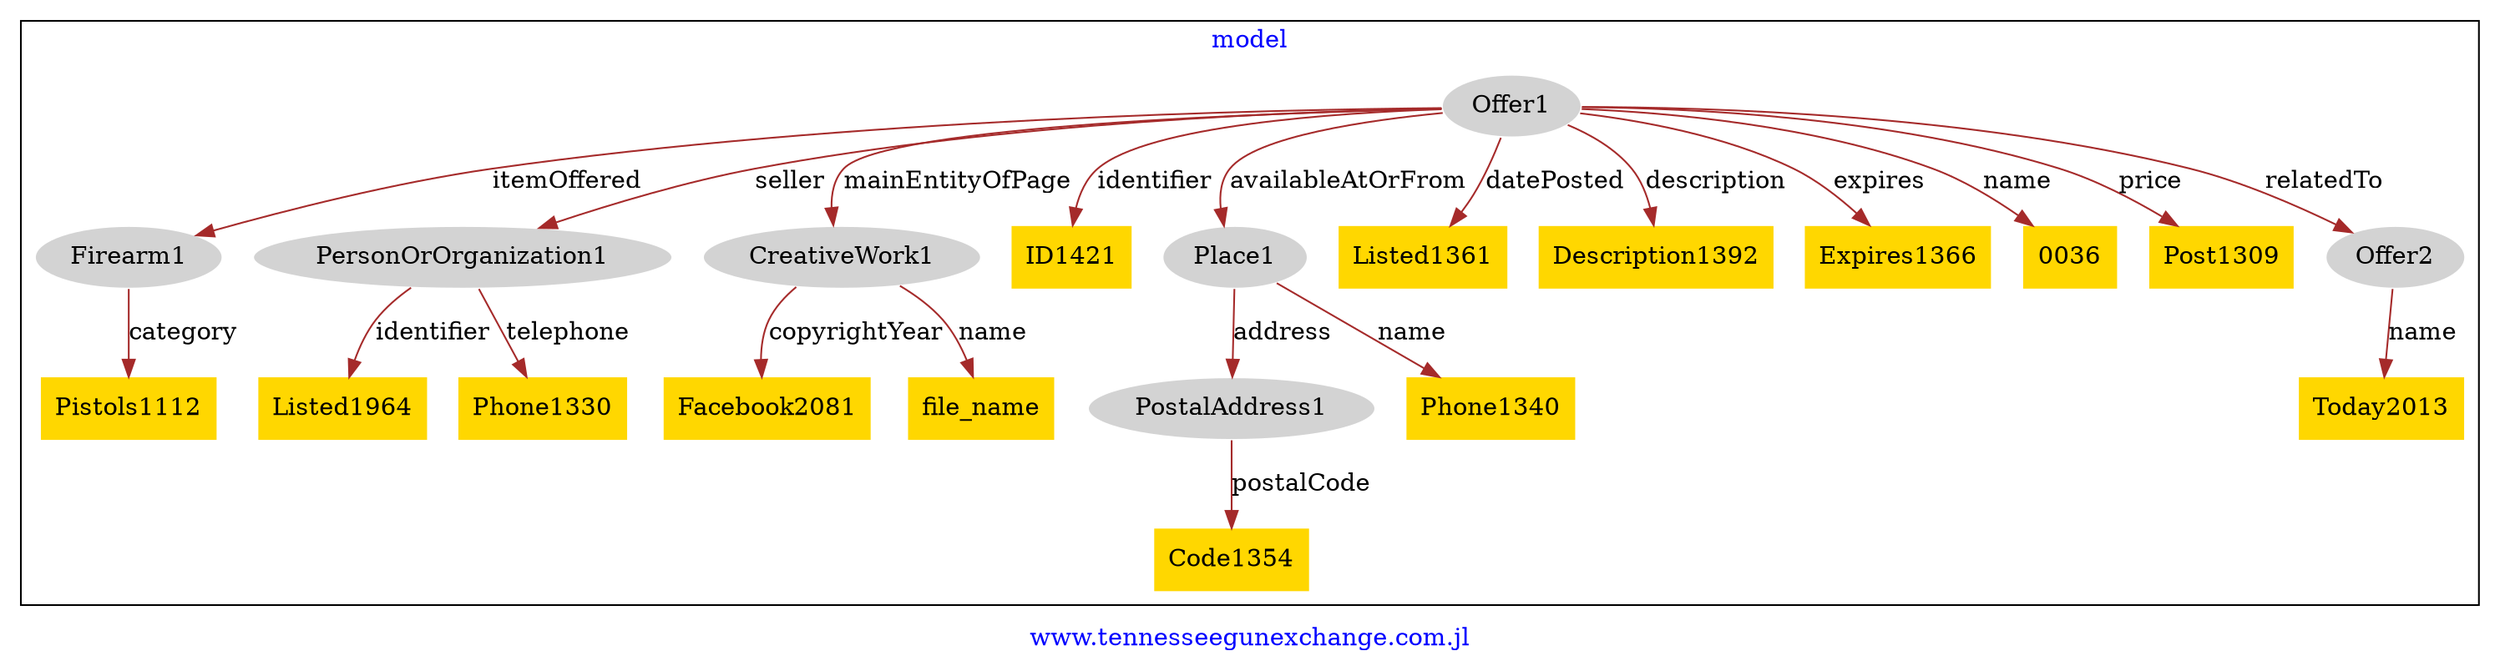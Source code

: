 digraph n0 {
fontcolor="blue"
remincross="true"
label="www.tennesseegunexchange.com.jl"
subgraph cluster {
label="model"
n2[style="filled",color="white",fillcolor="lightgray",label="Firearm1"];
n3[shape="plaintext",style="filled",fillcolor="gold",label="Pistols1112"];
n4[style="filled",color="white",fillcolor="lightgray",label="PersonOrOrganization1"];
n5[shape="plaintext",style="filled",fillcolor="gold",label="Listed1964"];
n6[shape="plaintext",style="filled",fillcolor="gold",label="Phone1330"];
n7[style="filled",color="white",fillcolor="lightgray",label="CreativeWork1"];
n8[shape="plaintext",style="filled",fillcolor="gold",label="Facebook2081"];
n9[shape="plaintext",style="filled",fillcolor="gold",label="file_name"];
n10[style="filled",color="white",fillcolor="lightgray",label="Offer1"];
n11[shape="plaintext",style="filled",fillcolor="gold",label="ID1421"];
n12[style="filled",color="white",fillcolor="lightgray",label="Place1"];
n13[shape="plaintext",style="filled",fillcolor="gold",label="Listed1361"];
n14[shape="plaintext",style="filled",fillcolor="gold",label="Description1392"];
n15[shape="plaintext",style="filled",fillcolor="gold",label="Expires1366"];
n16[shape="plaintext",style="filled",fillcolor="gold",label="0036"];
n17[shape="plaintext",style="filled",fillcolor="gold",label="Post1309"];
n18[style="filled",color="white",fillcolor="lightgray",label="Offer2"];
n19[shape="plaintext",style="filled",fillcolor="gold",label="Today2013"];
n20[style="filled",color="white",fillcolor="lightgray",label="PostalAddress1"];
n21[shape="plaintext",style="filled",fillcolor="gold",label="Phone1340"];
n22[shape="plaintext",style="filled",fillcolor="gold",label="Code1354"];
}
n2 -> n3[color="brown",fontcolor="black",label="category"]
n4 -> n5[color="brown",fontcolor="black",label="identifier"]
n4 -> n6[color="brown",fontcolor="black",label="telephone"]
n7 -> n8[color="brown",fontcolor="black",label="copyrightYear"]
n7 -> n9[color="brown",fontcolor="black",label="name"]
n10 -> n11[color="brown",fontcolor="black",label="identifier"]
n10 -> n12[color="brown",fontcolor="black",label="availableAtOrFrom"]
n10 -> n13[color="brown",fontcolor="black",label="datePosted"]
n10 -> n14[color="brown",fontcolor="black",label="description"]
n10 -> n15[color="brown",fontcolor="black",label="expires"]
n10 -> n2[color="brown",fontcolor="black",label="itemOffered"]
n10 -> n7[color="brown",fontcolor="black",label="mainEntityOfPage"]
n10 -> n16[color="brown",fontcolor="black",label="name"]
n10 -> n17[color="brown",fontcolor="black",label="price"]
n10 -> n18[color="brown",fontcolor="black",label="relatedTo"]
n10 -> n4[color="brown",fontcolor="black",label="seller"]
n18 -> n19[color="brown",fontcolor="black",label="name"]
n12 -> n20[color="brown",fontcolor="black",label="address"]
n12 -> n21[color="brown",fontcolor="black",label="name"]
n20 -> n22[color="brown",fontcolor="black",label="postalCode"]
}
